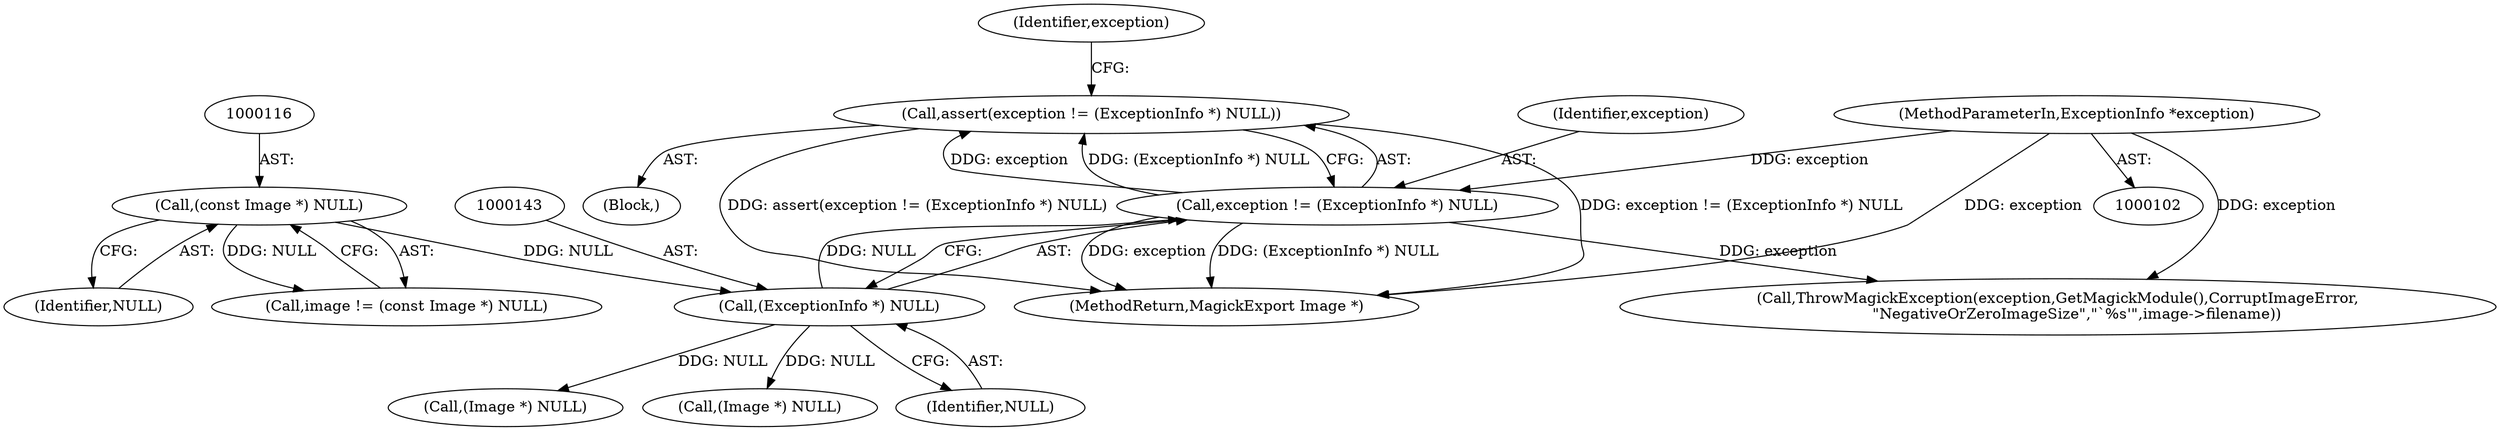 digraph "0_ImageMagick_aecd0ada163a4d6c769cec178955d5f3e9316f2f_0@API" {
"1000139" [label="(Call,assert(exception != (ExceptionInfo *) NULL))"];
"1000140" [label="(Call,exception != (ExceptionInfo *) NULL)"];
"1000107" [label="(MethodParameterIn,ExceptionInfo *exception)"];
"1000142" [label="(Call,(ExceptionInfo *) NULL)"];
"1000115" [label="(Call,(const Image *) NULL)"];
"1000108" [label="(Block,)"];
"1000117" [label="(Identifier,NULL)"];
"1000141" [label="(Identifier,exception)"];
"1000166" [label="(Call,ThrowMagickException(exception,GetMagickModule(),CorruptImageError,\n        \"NegativeOrZeroImageSize\",\"`%s'\",image->filename))"];
"1000139" [label="(Call,assert(exception != (ExceptionInfo *) NULL))"];
"1000140" [label="(Call,exception != (ExceptionInfo *) NULL)"];
"1000142" [label="(Call,(ExceptionInfo *) NULL)"];
"1000176" [label="(Call,(Image *) NULL)"];
"1000107" [label="(MethodParameterIn,ExceptionInfo *exception)"];
"1000148" [label="(Identifier,exception)"];
"1000763" [label="(MethodReturn,MagickExport Image *)"];
"1000190" [label="(Call,(Image *) NULL)"];
"1000115" [label="(Call,(const Image *) NULL)"];
"1000113" [label="(Call,image != (const Image *) NULL)"];
"1000144" [label="(Identifier,NULL)"];
"1000139" -> "1000108"  [label="AST: "];
"1000139" -> "1000140"  [label="CFG: "];
"1000140" -> "1000139"  [label="AST: "];
"1000148" -> "1000139"  [label="CFG: "];
"1000139" -> "1000763"  [label="DDG: assert(exception != (ExceptionInfo *) NULL)"];
"1000139" -> "1000763"  [label="DDG: exception != (ExceptionInfo *) NULL"];
"1000140" -> "1000139"  [label="DDG: exception"];
"1000140" -> "1000139"  [label="DDG: (ExceptionInfo *) NULL"];
"1000140" -> "1000142"  [label="CFG: "];
"1000141" -> "1000140"  [label="AST: "];
"1000142" -> "1000140"  [label="AST: "];
"1000140" -> "1000763"  [label="DDG: (ExceptionInfo *) NULL"];
"1000140" -> "1000763"  [label="DDG: exception"];
"1000107" -> "1000140"  [label="DDG: exception"];
"1000142" -> "1000140"  [label="DDG: NULL"];
"1000140" -> "1000166"  [label="DDG: exception"];
"1000107" -> "1000102"  [label="AST: "];
"1000107" -> "1000763"  [label="DDG: exception"];
"1000107" -> "1000166"  [label="DDG: exception"];
"1000142" -> "1000144"  [label="CFG: "];
"1000143" -> "1000142"  [label="AST: "];
"1000144" -> "1000142"  [label="AST: "];
"1000115" -> "1000142"  [label="DDG: NULL"];
"1000142" -> "1000176"  [label="DDG: NULL"];
"1000142" -> "1000190"  [label="DDG: NULL"];
"1000115" -> "1000113"  [label="AST: "];
"1000115" -> "1000117"  [label="CFG: "];
"1000116" -> "1000115"  [label="AST: "];
"1000117" -> "1000115"  [label="AST: "];
"1000113" -> "1000115"  [label="CFG: "];
"1000115" -> "1000113"  [label="DDG: NULL"];
}
